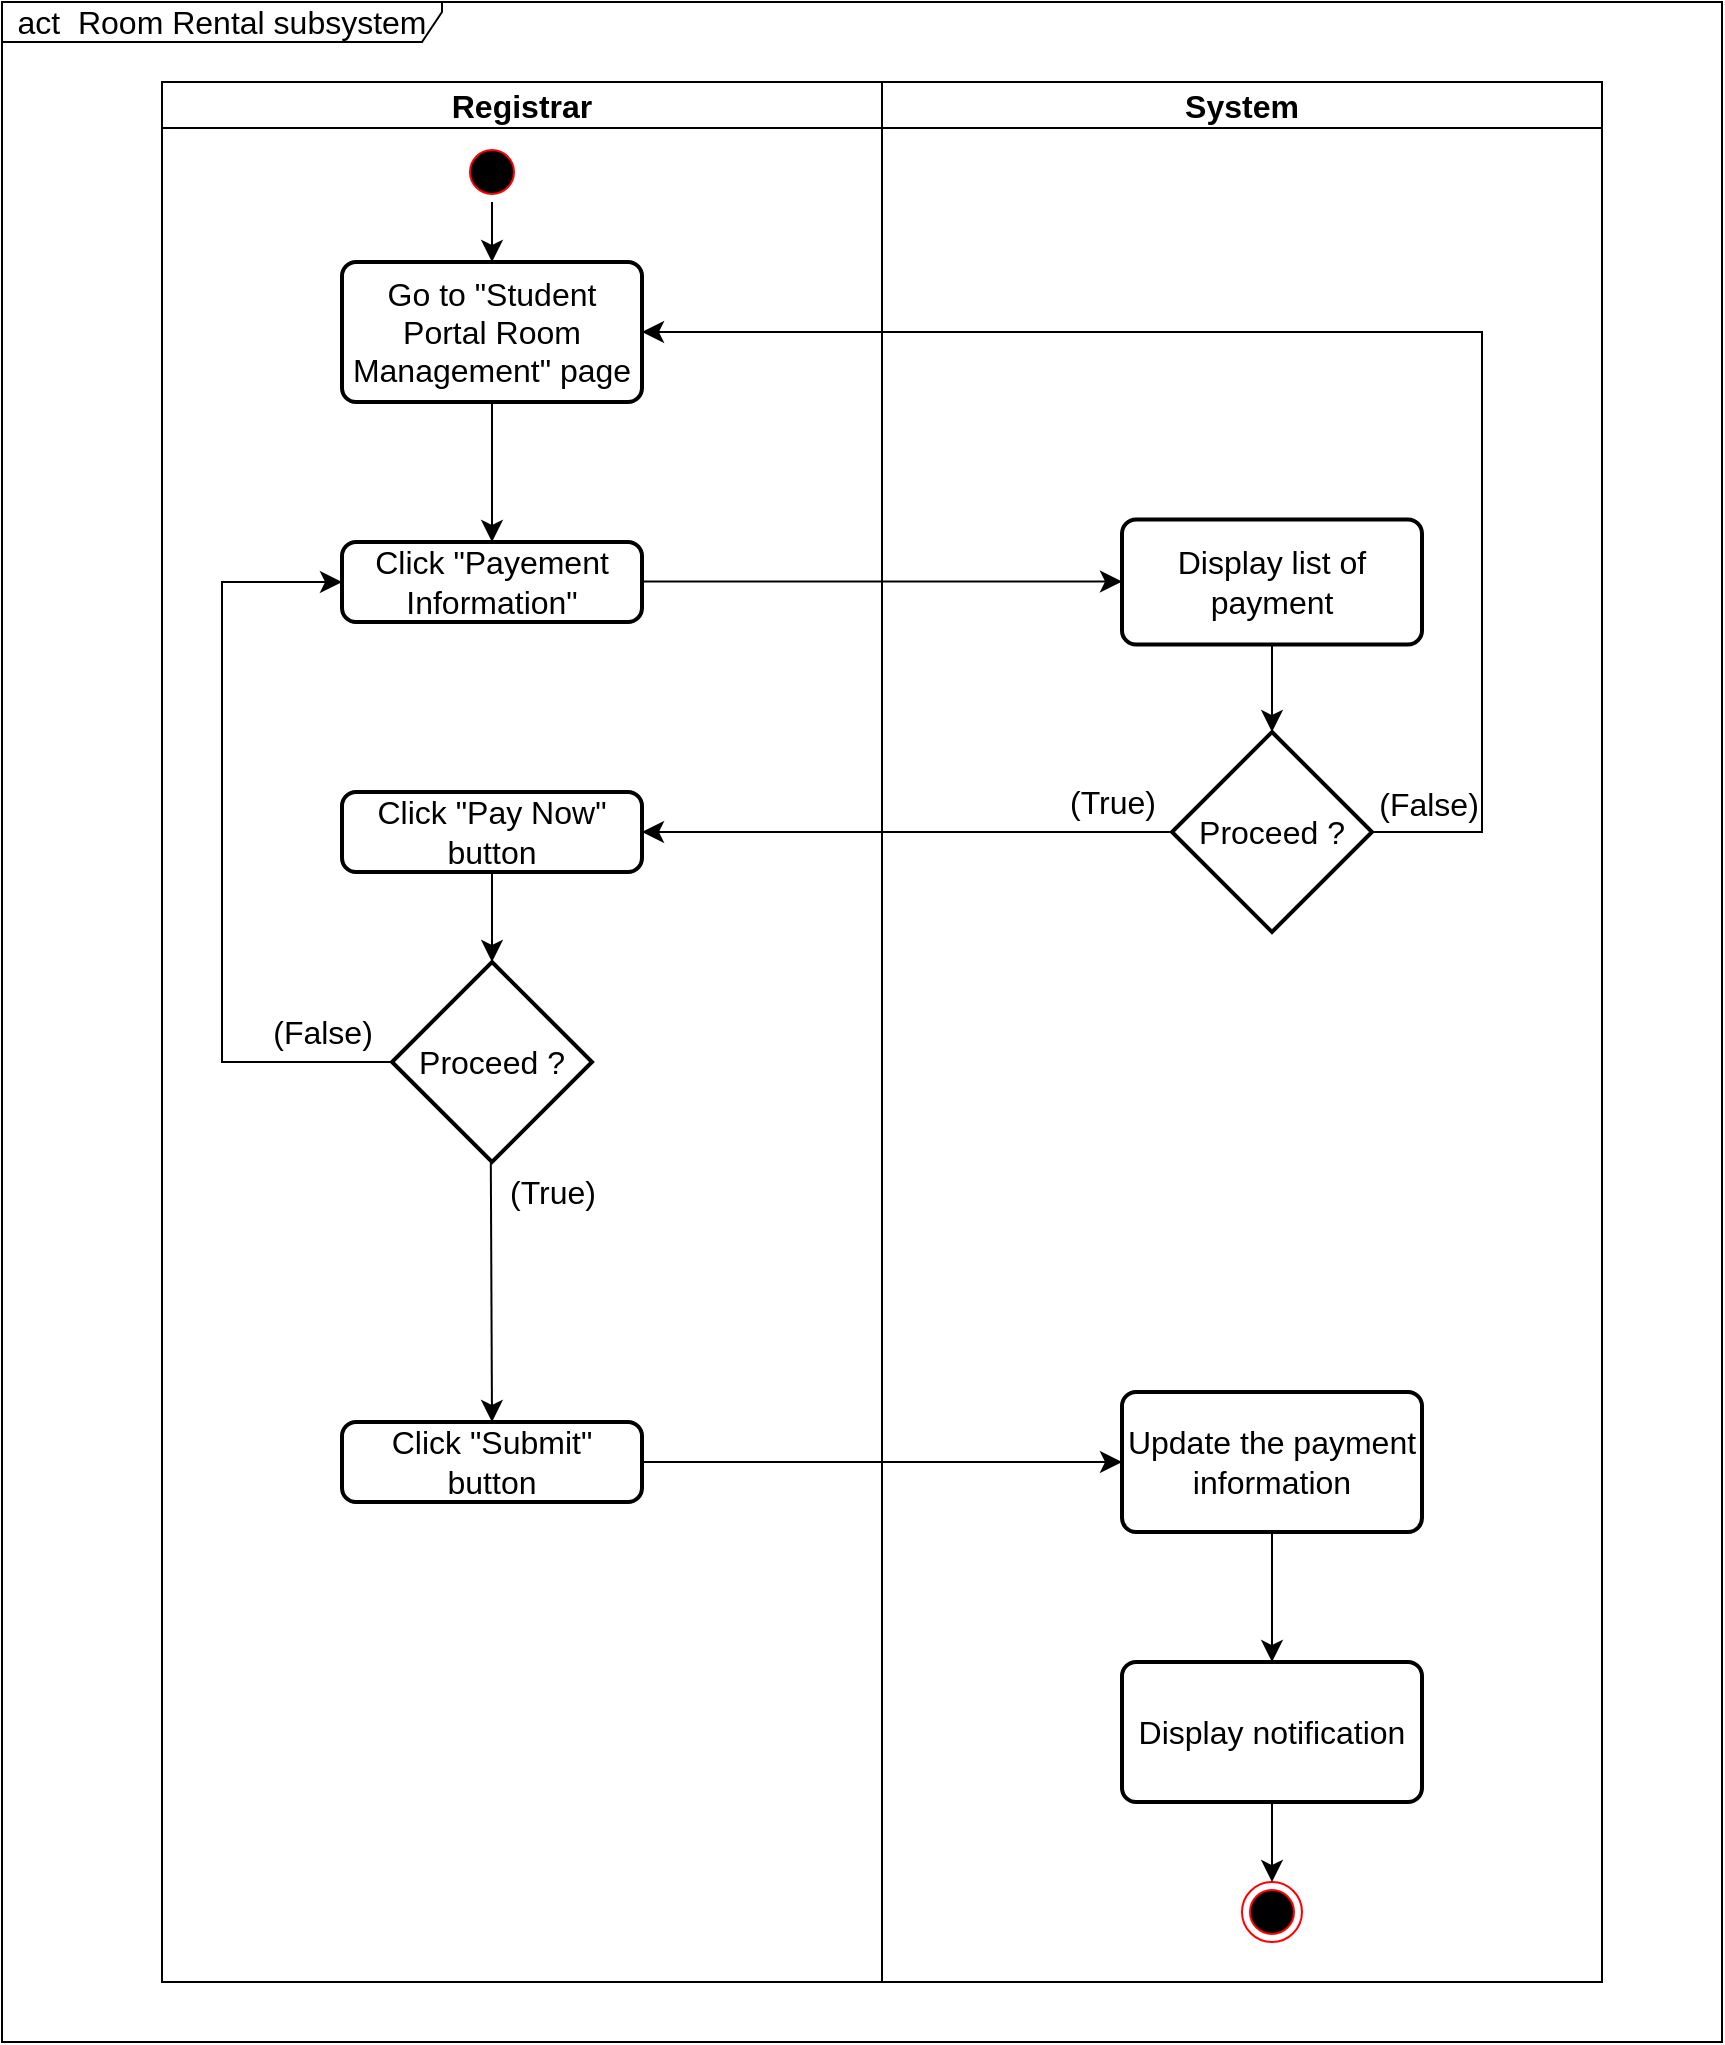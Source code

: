 <mxfile version="21.3.7" type="device">
  <diagram name="Page-1" id="2YBvvXClWsGukQMizWep">
    <mxGraphModel dx="613" dy="778" grid="1" gridSize="10" guides="1" tooltips="1" connect="1" arrows="1" fold="1" page="1" pageScale="1" pageWidth="850" pageHeight="1100" math="0" shadow="0">
      <root>
        <mxCell id="0" />
        <mxCell id="1" parent="0" />
        <mxCell id="eYRkHH78k8rB--u_LtcB-1" value="Registrar" style="swimlane;whiteSpace=wrap;html=1;fontSize=16;" vertex="1" parent="1">
          <mxGeometry x="160" y="50" width="360" height="950" as="geometry" />
        </mxCell>
        <mxCell id="eYRkHH78k8rB--u_LtcB-2" value="" style="edgeStyle=none;curved=1;rounded=0;orthogonalLoop=1;jettySize=auto;html=1;fontSize=12;startSize=8;endSize=8;exitX=0.5;exitY=1;exitDx=0;exitDy=0;" edge="1" parent="eYRkHH78k8rB--u_LtcB-1" source="eYRkHH78k8rB--u_LtcB-8">
          <mxGeometry relative="1" as="geometry">
            <mxPoint x="165" y="180" as="sourcePoint" />
            <mxPoint x="165" y="230" as="targetPoint" />
          </mxGeometry>
        </mxCell>
        <mxCell id="eYRkHH78k8rB--u_LtcB-3" value="System" style="swimlane;whiteSpace=wrap;html=1;fontSize=16;" vertex="1" parent="1">
          <mxGeometry x="520" y="50" width="360" height="950" as="geometry" />
        </mxCell>
        <mxCell id="eYRkHH78k8rB--u_LtcB-4" style="edgeStyle=none;curved=1;rounded=0;orthogonalLoop=1;jettySize=auto;html=1;fontSize=12;startSize=8;endSize=8;" edge="1" parent="1">
          <mxGeometry relative="1" as="geometry">
            <mxPoint x="400" y="299.77" as="sourcePoint" />
            <mxPoint x="640" y="299.77" as="targetPoint" />
          </mxGeometry>
        </mxCell>
        <mxCell id="eYRkHH78k8rB--u_LtcB-5" value="act&amp;nbsp; Room Rental subsystem" style="shape=umlFrame;whiteSpace=wrap;html=1;pointerEvents=0;fontSize=16;width=220;height=20;" vertex="1" parent="1">
          <mxGeometry x="80" y="10" width="860" height="1020" as="geometry" />
        </mxCell>
        <mxCell id="eYRkHH78k8rB--u_LtcB-6" style="edgeStyle=none;curved=1;rounded=0;orthogonalLoop=1;jettySize=auto;html=1;exitX=0.5;exitY=1;exitDx=0;exitDy=0;entryX=0.5;entryY=0;entryDx=0;entryDy=0;fontSize=12;startSize=8;endSize=8;" edge="1" parent="1" source="eYRkHH78k8rB--u_LtcB-7" target="eYRkHH78k8rB--u_LtcB-8">
          <mxGeometry relative="1" as="geometry">
            <mxPoint x="325" y="130" as="targetPoint" />
          </mxGeometry>
        </mxCell>
        <mxCell id="eYRkHH78k8rB--u_LtcB-7" value="" style="ellipse;html=1;shape=startState;fillColor=#000000;strokeColor=#ff0000;fontSize=16;" vertex="1" parent="1">
          <mxGeometry x="310" y="80" width="30" height="30" as="geometry" />
        </mxCell>
        <mxCell id="eYRkHH78k8rB--u_LtcB-8" value="Go to &quot;Student Portal Room Management&quot; page" style="rounded=1;whiteSpace=wrap;html=1;absoluteArcSize=1;arcSize=14;strokeWidth=2;fontSize=16;" vertex="1" parent="1">
          <mxGeometry x="250" y="140" width="150" height="70" as="geometry" />
        </mxCell>
        <mxCell id="eYRkHH78k8rB--u_LtcB-9" value="Click &quot;Payement Information&quot;" style="rounded=1;whiteSpace=wrap;html=1;absoluteArcSize=1;arcSize=14;strokeWidth=2;fontSize=16;" vertex="1" parent="1">
          <mxGeometry x="250" y="280" width="150" height="40" as="geometry" />
        </mxCell>
        <mxCell id="eYRkHH78k8rB--u_LtcB-10" style="edgeStyle=none;curved=1;rounded=0;orthogonalLoop=1;jettySize=auto;html=1;exitX=0.5;exitY=1;exitDx=0;exitDy=0;entryX=0.5;entryY=0;entryDx=0;entryDy=0;entryPerimeter=0;fontSize=12;startSize=8;endSize=8;" edge="1" parent="1" source="eYRkHH78k8rB--u_LtcB-12" target="eYRkHH78k8rB--u_LtcB-21">
          <mxGeometry relative="1" as="geometry" />
        </mxCell>
        <mxCell id="eYRkHH78k8rB--u_LtcB-11" style="edgeStyle=orthogonalEdgeStyle;rounded=0;orthogonalLoop=1;jettySize=auto;html=1;exitX=1;exitY=0.5;exitDx=0;exitDy=0;entryX=1;entryY=0.5;entryDx=0;entryDy=0;fontSize=12;startSize=8;endSize=8;exitPerimeter=0;" edge="1" parent="1" source="eYRkHH78k8rB--u_LtcB-21" target="eYRkHH78k8rB--u_LtcB-8">
          <mxGeometry relative="1" as="geometry">
            <Array as="points">
              <mxPoint x="820" y="425" />
              <mxPoint x="820" y="175" />
            </Array>
          </mxGeometry>
        </mxCell>
        <mxCell id="eYRkHH78k8rB--u_LtcB-12" value="Display list of payment" style="rounded=1;whiteSpace=wrap;html=1;absoluteArcSize=1;arcSize=14;strokeWidth=2;fontSize=16;" vertex="1" parent="1">
          <mxGeometry x="640" y="268.75" width="150" height="62.5" as="geometry" />
        </mxCell>
        <mxCell id="eYRkHH78k8rB--u_LtcB-13" style="edgeStyle=none;curved=1;rounded=0;orthogonalLoop=1;jettySize=auto;html=1;exitX=0.5;exitY=1;exitDx=0;exitDy=0;entryX=0.5;entryY=0;entryDx=0;entryDy=0;entryPerimeter=0;fontSize=12;startSize=8;endSize=8;" edge="1" parent="1" source="eYRkHH78k8rB--u_LtcB-14" target="eYRkHH78k8rB--u_LtcB-26">
          <mxGeometry relative="1" as="geometry" />
        </mxCell>
        <mxCell id="eYRkHH78k8rB--u_LtcB-14" value="Click &quot;Pay Now&quot; button" style="rounded=1;whiteSpace=wrap;html=1;absoluteArcSize=1;arcSize=14;strokeWidth=2;fontSize=16;" vertex="1" parent="1">
          <mxGeometry x="250" y="405" width="150" height="40" as="geometry" />
        </mxCell>
        <mxCell id="eYRkHH78k8rB--u_LtcB-15" style="edgeStyle=none;curved=1;rounded=0;orthogonalLoop=1;jettySize=auto;html=1;exitX=0.063;exitY=0.016;exitDx=0;exitDy=0;entryX=0.5;entryY=0;entryDx=0;entryDy=0;fontSize=12;startSize=8;endSize=8;exitPerimeter=0;" edge="1" parent="1" source="eYRkHH78k8rB--u_LtcB-27" target="eYRkHH78k8rB--u_LtcB-30">
          <mxGeometry relative="1" as="geometry">
            <mxPoint x="325" y="680" as="sourcePoint" />
          </mxGeometry>
        </mxCell>
        <mxCell id="eYRkHH78k8rB--u_LtcB-64" style="edgeStyle=none;curved=1;rounded=0;orthogonalLoop=1;jettySize=auto;html=1;exitX=0.5;exitY=1;exitDx=0;exitDy=0;entryX=0.5;entryY=0;entryDx=0;entryDy=0;fontSize=12;startSize=8;endSize=8;" edge="1" parent="1" source="eYRkHH78k8rB--u_LtcB-18" target="eYRkHH78k8rB--u_LtcB-62">
          <mxGeometry relative="1" as="geometry" />
        </mxCell>
        <mxCell id="eYRkHH78k8rB--u_LtcB-18" value="Update the payment information" style="rounded=1;whiteSpace=wrap;html=1;absoluteArcSize=1;arcSize=14;strokeWidth=2;fontSize=16;" vertex="1" parent="1">
          <mxGeometry x="640" y="705" width="150" height="70" as="geometry" />
        </mxCell>
        <mxCell id="eYRkHH78k8rB--u_LtcB-19" value="" style="ellipse;html=1;shape=endState;fillColor=#000000;strokeColor=#ff0000;fontSize=16;" vertex="1" parent="1">
          <mxGeometry x="700" y="950" width="30" height="30" as="geometry" />
        </mxCell>
        <mxCell id="eYRkHH78k8rB--u_LtcB-20" style="edgeStyle=none;curved=1;rounded=0;orthogonalLoop=1;jettySize=auto;html=1;exitX=0;exitY=0.5;exitDx=0;exitDy=0;exitPerimeter=0;entryX=1;entryY=0.5;entryDx=0;entryDy=0;fontSize=12;startSize=8;endSize=8;" edge="1" parent="1" source="eYRkHH78k8rB--u_LtcB-21" target="eYRkHH78k8rB--u_LtcB-14">
          <mxGeometry relative="1" as="geometry" />
        </mxCell>
        <mxCell id="eYRkHH78k8rB--u_LtcB-21" value="Proceed ?" style="strokeWidth=2;html=1;shape=mxgraph.flowchart.decision;whiteSpace=wrap;fontSize=16;" vertex="1" parent="1">
          <mxGeometry x="665" y="375" width="100" height="100" as="geometry" />
        </mxCell>
        <mxCell id="eYRkHH78k8rB--u_LtcB-22" value="(False)" style="text;html=1;align=center;verticalAlign=middle;resizable=0;points=[];autosize=1;strokeColor=none;fillColor=none;fontSize=16;" vertex="1" parent="1">
          <mxGeometry x="758" y="396" width="70" height="30" as="geometry" />
        </mxCell>
        <mxCell id="eYRkHH78k8rB--u_LtcB-23" value="(True)" style="text;html=1;align=center;verticalAlign=middle;resizable=0;points=[];autosize=1;strokeColor=none;fillColor=none;fontSize=16;" vertex="1" parent="1">
          <mxGeometry x="600" y="395" width="70" height="30" as="geometry" />
        </mxCell>
        <mxCell id="eYRkHH78k8rB--u_LtcB-24" style="edgeStyle=orthogonalEdgeStyle;rounded=0;orthogonalLoop=1;jettySize=auto;html=1;exitX=0;exitY=0.5;exitDx=0;exitDy=0;exitPerimeter=0;entryX=0;entryY=0.5;entryDx=0;entryDy=0;fontSize=12;startSize=8;endSize=8;" edge="1" parent="1" source="eYRkHH78k8rB--u_LtcB-26" target="eYRkHH78k8rB--u_LtcB-9">
          <mxGeometry relative="1" as="geometry">
            <Array as="points">
              <mxPoint x="190" y="540" />
              <mxPoint x="190" y="300" />
            </Array>
          </mxGeometry>
        </mxCell>
        <mxCell id="eYRkHH78k8rB--u_LtcB-26" value="Proceed ?" style="strokeWidth=2;html=1;shape=mxgraph.flowchart.decision;whiteSpace=wrap;fontSize=16;" vertex="1" parent="1">
          <mxGeometry x="275" y="490" width="100" height="100" as="geometry" />
        </mxCell>
        <mxCell id="eYRkHH78k8rB--u_LtcB-27" value="(True)" style="text;html=1;align=center;verticalAlign=middle;resizable=0;points=[];autosize=1;strokeColor=none;fillColor=none;fontSize=16;" vertex="1" parent="1">
          <mxGeometry x="320" y="590" width="70" height="30" as="geometry" />
        </mxCell>
        <mxCell id="eYRkHH78k8rB--u_LtcB-28" value="(False)" style="text;html=1;align=center;verticalAlign=middle;resizable=0;points=[];autosize=1;strokeColor=none;fillColor=none;fontSize=16;" vertex="1" parent="1">
          <mxGeometry x="205" y="510" width="70" height="30" as="geometry" />
        </mxCell>
        <mxCell id="eYRkHH78k8rB--u_LtcB-29" style="edgeStyle=none;curved=1;rounded=0;orthogonalLoop=1;jettySize=auto;html=1;exitX=1;exitY=0.5;exitDx=0;exitDy=0;entryX=0;entryY=0.5;entryDx=0;entryDy=0;fontSize=12;startSize=8;endSize=8;" edge="1" parent="1" source="eYRkHH78k8rB--u_LtcB-30" target="eYRkHH78k8rB--u_LtcB-18">
          <mxGeometry relative="1" as="geometry" />
        </mxCell>
        <mxCell id="eYRkHH78k8rB--u_LtcB-30" value="Click &quot;Submit&quot; button" style="rounded=1;whiteSpace=wrap;html=1;absoluteArcSize=1;arcSize=14;strokeWidth=2;fontSize=16;" vertex="1" parent="1">
          <mxGeometry x="250" y="720" width="150" height="40" as="geometry" />
        </mxCell>
        <mxCell id="eYRkHH78k8rB--u_LtcB-31" style="edgeStyle=none;curved=1;rounded=0;orthogonalLoop=1;jettySize=auto;html=1;exitX=0.75;exitY=1;exitDx=0;exitDy=0;fontSize=12;startSize=8;endSize=8;" edge="1" parent="1" source="eYRkHH78k8rB--u_LtcB-30" target="eYRkHH78k8rB--u_LtcB-30">
          <mxGeometry relative="1" as="geometry" />
        </mxCell>
        <mxCell id="eYRkHH78k8rB--u_LtcB-65" style="edgeStyle=none;curved=1;rounded=0;orthogonalLoop=1;jettySize=auto;html=1;exitX=0.5;exitY=1;exitDx=0;exitDy=0;entryX=0.5;entryY=0;entryDx=0;entryDy=0;fontSize=12;startSize=8;endSize=8;" edge="1" parent="1" source="eYRkHH78k8rB--u_LtcB-62" target="eYRkHH78k8rB--u_LtcB-19">
          <mxGeometry relative="1" as="geometry" />
        </mxCell>
        <mxCell id="eYRkHH78k8rB--u_LtcB-62" value="Display notification" style="rounded=1;whiteSpace=wrap;html=1;absoluteArcSize=1;arcSize=14;strokeWidth=2;fontSize=16;" vertex="1" parent="1">
          <mxGeometry x="640" y="840" width="150" height="70" as="geometry" />
        </mxCell>
      </root>
    </mxGraphModel>
  </diagram>
</mxfile>

